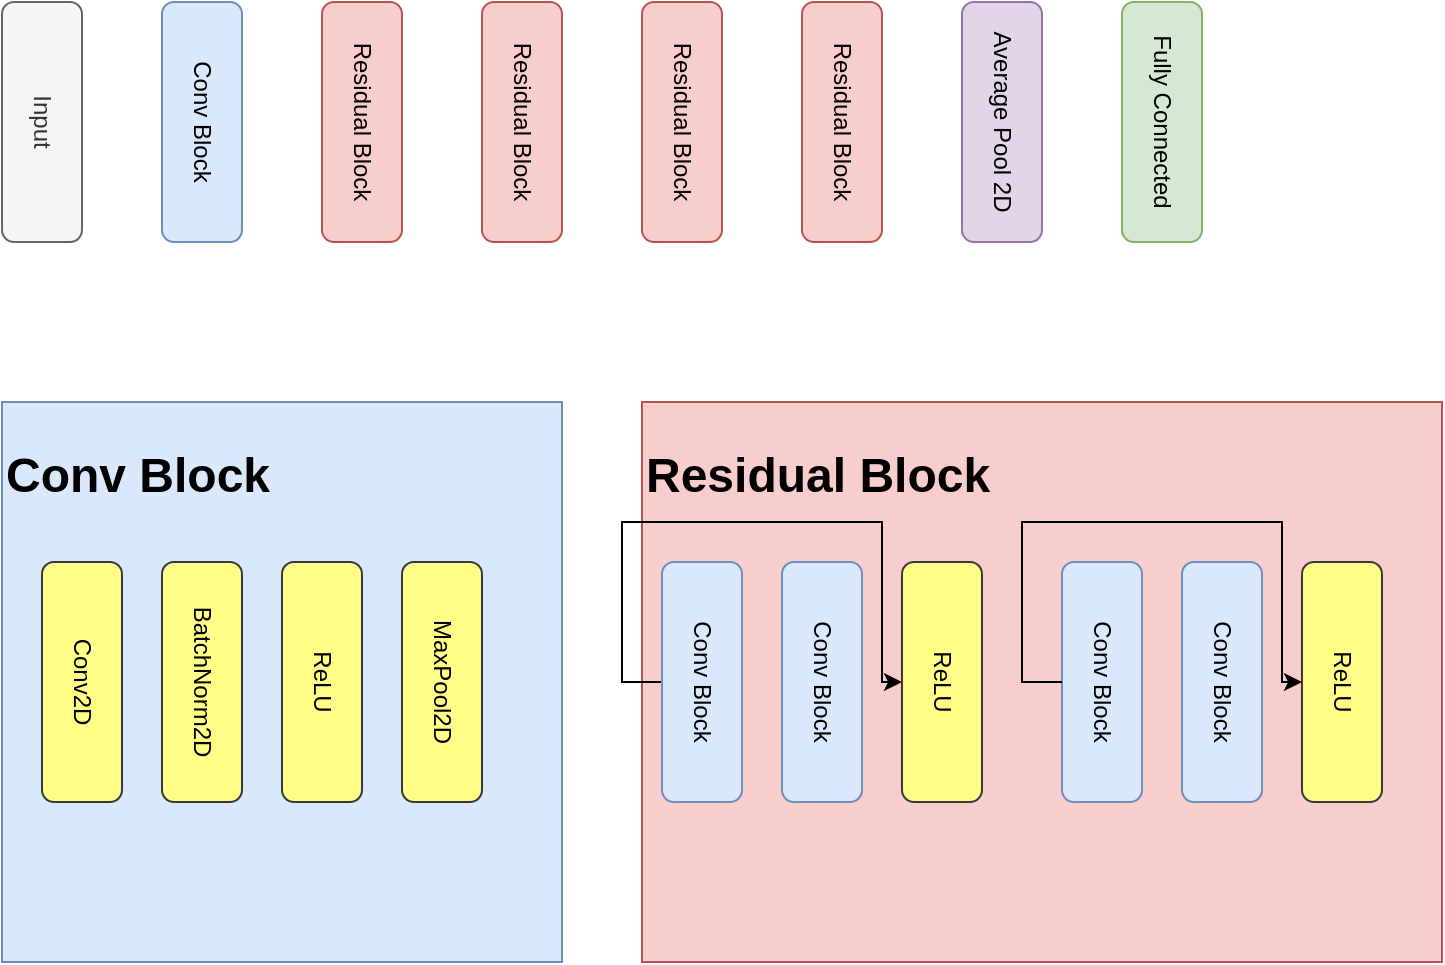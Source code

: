 <mxfile version="20.8.16" type="device"><diagram name="PoC" id="wp0s7NBdmbKnkAIp-EBS"><mxGraphModel dx="1098" dy="988" grid="1" gridSize="10" guides="1" tooltips="1" connect="1" arrows="1" fold="1" page="1" pageScale="1" pageWidth="1169" pageHeight="827" math="0" shadow="0"><root><mxCell id="0"/><mxCell id="1" parent="0"/><mxCell id="PuDrHad-lAlnooFOOno5-26" value="&lt;h1 style=&quot;border-color: var(--border-color);&quot;&gt;Residual Block&lt;/h1&gt;" style="rounded=0;whiteSpace=wrap;html=1;fillColor=#f8cecc;strokeColor=#b85450;align=left;verticalAlign=top;" vertex="1" parent="1"><mxGeometry x="360" y="480" width="400" height="280" as="geometry"/></mxCell><mxCell id="PuDrHad-lAlnooFOOno5-1" value="Input" style="rounded=1;whiteSpace=wrap;html=1;rotation=90;fillColor=#f5f5f5;fontColor=#333333;strokeColor=#666666;" vertex="1" parent="1"><mxGeometry y="320" width="120" height="40" as="geometry"/></mxCell><mxCell id="PuDrHad-lAlnooFOOno5-2" value="Conv Block" style="rounded=1;whiteSpace=wrap;html=1;rotation=90;fillColor=#dae8fc;strokeColor=#6c8ebf;" vertex="1" parent="1"><mxGeometry x="80" y="320" width="120" height="40" as="geometry"/></mxCell><mxCell id="PuDrHad-lAlnooFOOno5-3" value="Residual Block" style="rounded=1;whiteSpace=wrap;html=1;rotation=90;fillColor=#f8cecc;strokeColor=#b85450;" vertex="1" parent="1"><mxGeometry x="160" y="320" width="120" height="40" as="geometry"/></mxCell><mxCell id="PuDrHad-lAlnooFOOno5-4" value="Residual Block" style="rounded=1;whiteSpace=wrap;html=1;rotation=90;fillColor=#f8cecc;strokeColor=#b85450;" vertex="1" parent="1"><mxGeometry x="240" y="320" width="120" height="40" as="geometry"/></mxCell><mxCell id="PuDrHad-lAlnooFOOno5-5" value="Residual Block" style="rounded=1;whiteSpace=wrap;html=1;rotation=90;fillColor=#f8cecc;strokeColor=#b85450;" vertex="1" parent="1"><mxGeometry x="320" y="320" width="120" height="40" as="geometry"/></mxCell><mxCell id="PuDrHad-lAlnooFOOno5-6" value="Residual Block" style="rounded=1;whiteSpace=wrap;html=1;rotation=90;fillColor=#f8cecc;strokeColor=#b85450;" vertex="1" parent="1"><mxGeometry x="400" y="320" width="120" height="40" as="geometry"/></mxCell><mxCell id="PuDrHad-lAlnooFOOno5-8" value="Average Pool 2D" style="rounded=1;whiteSpace=wrap;html=1;rotation=90;fillColor=#e1d5e7;strokeColor=#9673a6;" vertex="1" parent="1"><mxGeometry x="480" y="320" width="120" height="40" as="geometry"/></mxCell><mxCell id="PuDrHad-lAlnooFOOno5-9" value="Fully Connected" style="rounded=1;whiteSpace=wrap;html=1;rotation=90;fillColor=#d5e8d4;strokeColor=#82b366;" vertex="1" parent="1"><mxGeometry x="560" y="320" width="120" height="40" as="geometry"/></mxCell><mxCell id="PuDrHad-lAlnooFOOno5-10" value="&lt;h1&gt;Conv Block&lt;/h1&gt;" style="whiteSpace=wrap;html=1;aspect=fixed;align=left;verticalAlign=top;fillColor=#dae8fc;strokeColor=#6c8ebf;" vertex="1" parent="1"><mxGeometry x="40" y="480" width="280" height="280" as="geometry"/></mxCell><mxCell id="PuDrHad-lAlnooFOOno5-11" value="Conv2D" style="rounded=1;whiteSpace=wrap;html=1;rotation=90;fillColor=#ffff88;strokeColor=#36393d;" vertex="1" parent="1"><mxGeometry x="20" y="600" width="120" height="40" as="geometry"/></mxCell><mxCell id="PuDrHad-lAlnooFOOno5-12" value="BatchNorm2D" style="rounded=1;whiteSpace=wrap;html=1;rotation=90;fillColor=#ffff88;strokeColor=#36393d;" vertex="1" parent="1"><mxGeometry x="80" y="600" width="120" height="40" as="geometry"/></mxCell><mxCell id="PuDrHad-lAlnooFOOno5-13" value="ReLU" style="rounded=1;whiteSpace=wrap;html=1;rotation=90;fillColor=#ffff88;strokeColor=#36393d;" vertex="1" parent="1"><mxGeometry x="140" y="600" width="120" height="40" as="geometry"/></mxCell><mxCell id="PuDrHad-lAlnooFOOno5-14" value="MaxPool2D" style="rounded=1;whiteSpace=wrap;html=1;rotation=90;fillColor=#ffff88;strokeColor=#36393d;" vertex="1" parent="1"><mxGeometry x="200" y="600" width="120" height="40" as="geometry"/></mxCell><mxCell id="PuDrHad-lAlnooFOOno5-27" style="edgeStyle=orthogonalEdgeStyle;rounded=0;orthogonalLoop=1;jettySize=auto;html=1;exitX=0.5;exitY=1;exitDx=0;exitDy=0;entryX=0.5;entryY=1;entryDx=0;entryDy=0;" edge="1" parent="1" source="PuDrHad-lAlnooFOOno5-20" target="PuDrHad-lAlnooFOOno5-22"><mxGeometry relative="1" as="geometry"><Array as="points"><mxPoint x="350" y="620"/><mxPoint x="350" y="540"/><mxPoint x="480" y="540"/><mxPoint x="480" y="620"/></Array></mxGeometry></mxCell><mxCell id="PuDrHad-lAlnooFOOno5-20" value="Conv Block" style="rounded=1;whiteSpace=wrap;html=1;rotation=90;fillColor=#dae8fc;strokeColor=#6c8ebf;" vertex="1" parent="1"><mxGeometry x="330" y="600" width="120" height="40" as="geometry"/></mxCell><mxCell id="PuDrHad-lAlnooFOOno5-21" value="Conv Block" style="rounded=1;whiteSpace=wrap;html=1;rotation=90;fillColor=#dae8fc;strokeColor=#6c8ebf;" vertex="1" parent="1"><mxGeometry x="390" y="600" width="120" height="40" as="geometry"/></mxCell><mxCell id="PuDrHad-lAlnooFOOno5-22" value="ReLU" style="rounded=1;whiteSpace=wrap;html=1;rotation=90;fillColor=#ffff88;strokeColor=#36393d;" vertex="1" parent="1"><mxGeometry x="450" y="600" width="120" height="40" as="geometry"/></mxCell><mxCell id="PuDrHad-lAlnooFOOno5-23" value="Conv Block" style="rounded=1;whiteSpace=wrap;html=1;rotation=90;fillColor=#dae8fc;strokeColor=#6c8ebf;" vertex="1" parent="1"><mxGeometry x="530" y="600" width="120" height="40" as="geometry"/></mxCell><mxCell id="PuDrHad-lAlnooFOOno5-24" value="Conv Block" style="rounded=1;whiteSpace=wrap;html=1;rotation=90;fillColor=#dae8fc;strokeColor=#6c8ebf;" vertex="1" parent="1"><mxGeometry x="590" y="600" width="120" height="40" as="geometry"/></mxCell><mxCell id="PuDrHad-lAlnooFOOno5-25" value="ReLU" style="rounded=1;whiteSpace=wrap;html=1;rotation=90;fillColor=#ffff88;strokeColor=#36393d;" vertex="1" parent="1"><mxGeometry x="650" y="600" width="120" height="40" as="geometry"/></mxCell><mxCell id="PuDrHad-lAlnooFOOno5-28" style="edgeStyle=orthogonalEdgeStyle;rounded=0;orthogonalLoop=1;jettySize=auto;html=1;exitX=0.5;exitY=1;exitDx=0;exitDy=0;entryX=0.5;entryY=1;entryDx=0;entryDy=0;" edge="1" parent="1" source="PuDrHad-lAlnooFOOno5-23" target="PuDrHad-lAlnooFOOno5-25"><mxGeometry relative="1" as="geometry"><mxPoint x="550" y="620" as="sourcePoint"/><mxPoint x="670" y="620" as="targetPoint"/><Array as="points"><mxPoint x="550" y="620"/><mxPoint x="550" y="540"/><mxPoint x="680" y="540"/><mxPoint x="680" y="620"/></Array></mxGeometry></mxCell></root></mxGraphModel></diagram></mxfile>